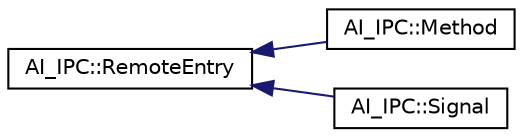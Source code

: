 digraph "Graphical Class Hierarchy"
{
 // LATEX_PDF_SIZE
  edge [fontname="Helvetica",fontsize="10",labelfontname="Helvetica",labelfontsize="10"];
  node [fontname="Helvetica",fontsize="10",shape=record];
  rankdir="LR";
  Node0 [label="AI_IPC::RemoteEntry",height=0.2,width=0.4,color="black", fillcolor="white", style="filled",URL="$structAI__IPC_1_1RemoteEntry.html",tooltip="Remote entry, which can be either a signal or method."];
  Node0 -> Node1 [dir="back",color="midnightblue",fontsize="10",style="solid",fontname="Helvetica"];
  Node1 [label="AI_IPC::Method",height=0.2,width=0.4,color="black", fillcolor="white", style="filled",URL="$structAI__IPC_1_1Method.html",tooltip="Method identified by a service, object, interface and method name itself."];
  Node0 -> Node2 [dir="back",color="midnightblue",fontsize="10",style="solid",fontname="Helvetica"];
  Node2 [label="AI_IPC::Signal",height=0.2,width=0.4,color="black", fillcolor="white", style="filled",URL="$structAI__IPC_1_1Signal.html",tooltip="Method identified by object, interface and signal name itself."];
}
